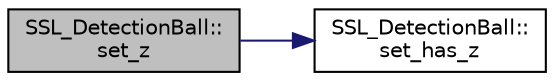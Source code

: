 digraph "SSL_DetectionBall::set_z"
{
 // INTERACTIVE_SVG=YES
  edge [fontname="Helvetica",fontsize="10",labelfontname="Helvetica",labelfontsize="10"];
  node [fontname="Helvetica",fontsize="10",shape=record];
  rankdir="LR";
  Node1 [label="SSL_DetectionBall::\lset_z",height=0.2,width=0.4,color="black", fillcolor="grey75", style="filled", fontcolor="black"];
  Node1 -> Node2 [color="midnightblue",fontsize="10",style="solid",fontname="Helvetica"];
  Node2 [label="SSL_DetectionBall::\lset_has_z",height=0.2,width=0.4,color="black", fillcolor="white", style="filled",URL="$da/d53/class_s_s_l___detection_ball.html#a834034c373399f6eaa9335f48eab052c"];
}
